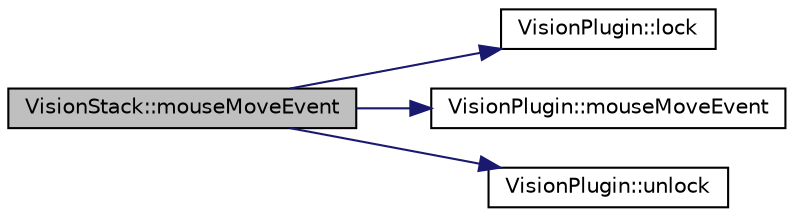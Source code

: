 digraph "VisionStack::mouseMoveEvent"
{
 // INTERACTIVE_SVG=YES
  edge [fontname="Helvetica",fontsize="10",labelfontname="Helvetica",labelfontsize="10"];
  node [fontname="Helvetica",fontsize="10",shape=record];
  rankdir="LR";
  Node1 [label="VisionStack::mouseMoveEvent",height=0.2,width=0.4,color="black", fillcolor="grey75", style="filled", fontcolor="black"];
  Node1 -> Node2 [color="midnightblue",fontsize="10",style="solid",fontname="Helvetica"];
  Node2 [label="VisionPlugin::lock",height=0.2,width=0.4,color="black", fillcolor="white", style="filled",URL="$d8/d1e/class_vision_plugin.html#aa2c1e8154280af786e0a683fc2dacd48"];
  Node1 -> Node3 [color="midnightblue",fontsize="10",style="solid",fontname="Helvetica"];
  Node3 [label="VisionPlugin::mouseMoveEvent",height=0.2,width=0.4,color="black", fillcolor="white", style="filled",URL="$d8/d1e/class_vision_plugin.html#adbb346c09fc1a1fc8a59c1f7b4b87e16"];
  Node1 -> Node4 [color="midnightblue",fontsize="10",style="solid",fontname="Helvetica"];
  Node4 [label="VisionPlugin::unlock",height=0.2,width=0.4,color="black", fillcolor="white", style="filled",URL="$d8/d1e/class_vision_plugin.html#aad346bc1f6d4ea4930df2f07b9eed6d8"];
}
